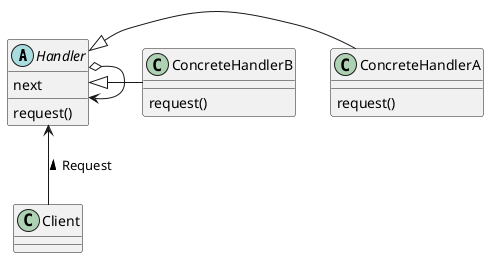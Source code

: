 @startuml
abstract class Handler{
  next
  request()
}

class Client{
}

class ConcreteHandlerA{
  request()
}

class ConcreteHandlerB{
  request()
}

Handler o-right-> Handler
Client -up-> Handler: Request >
ConcreteHandlerA -left-|> Handler
ConcreteHandlerB -left-|> Handler

@enduml
